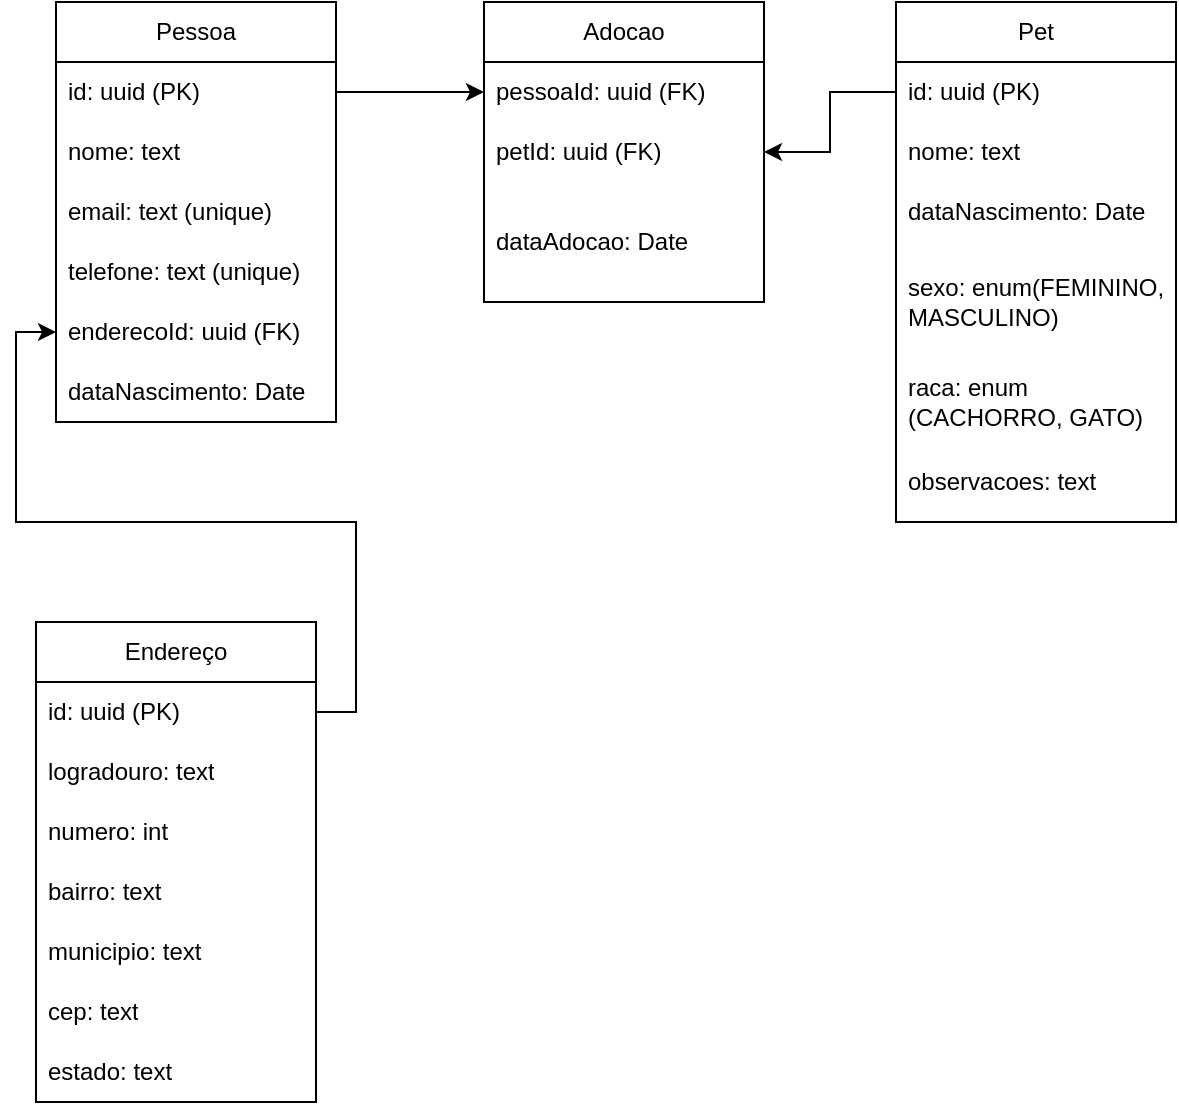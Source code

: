 <mxfile version="28.2.8">
  <diagram name="Página-1" id="h-sMknRXQp6wEhPixP5c">
    <mxGraphModel dx="1426" dy="743" grid="1" gridSize="10" guides="1" tooltips="1" connect="1" arrows="1" fold="1" page="1" pageScale="1" pageWidth="827" pageHeight="1169" math="0" shadow="0">
      <root>
        <mxCell id="0" />
        <mxCell id="1" parent="0" />
        <mxCell id="-e9Q882h0CNC3sqt1gcr-1" value="Pessoa" style="swimlane;fontStyle=0;childLayout=stackLayout;horizontal=1;startSize=30;horizontalStack=0;resizeParent=1;resizeParentMax=0;resizeLast=0;collapsible=1;marginBottom=0;whiteSpace=wrap;html=1;" vertex="1" parent="1">
          <mxGeometry x="60" y="140" width="140" height="210" as="geometry" />
        </mxCell>
        <mxCell id="-e9Q882h0CNC3sqt1gcr-2" value="id: uuid (PK)" style="text;strokeColor=none;fillColor=none;align=left;verticalAlign=middle;spacingLeft=4;spacingRight=4;overflow=hidden;points=[[0,0.5],[1,0.5]];portConstraint=eastwest;rotatable=0;whiteSpace=wrap;html=1;" vertex="1" parent="-e9Q882h0CNC3sqt1gcr-1">
          <mxGeometry y="30" width="140" height="30" as="geometry" />
        </mxCell>
        <mxCell id="-e9Q882h0CNC3sqt1gcr-3" value="nome: text" style="text;strokeColor=none;fillColor=none;align=left;verticalAlign=middle;spacingLeft=4;spacingRight=4;overflow=hidden;points=[[0,0.5],[1,0.5]];portConstraint=eastwest;rotatable=0;whiteSpace=wrap;html=1;" vertex="1" parent="-e9Q882h0CNC3sqt1gcr-1">
          <mxGeometry y="60" width="140" height="30" as="geometry" />
        </mxCell>
        <mxCell id="-e9Q882h0CNC3sqt1gcr-4" value="email: text (unique)" style="text;strokeColor=none;fillColor=none;align=left;verticalAlign=middle;spacingLeft=4;spacingRight=4;overflow=hidden;points=[[0,0.5],[1,0.5]];portConstraint=eastwest;rotatable=0;whiteSpace=wrap;html=1;" vertex="1" parent="-e9Q882h0CNC3sqt1gcr-1">
          <mxGeometry y="90" width="140" height="30" as="geometry" />
        </mxCell>
        <mxCell id="-e9Q882h0CNC3sqt1gcr-5" value="telefone: text (unique)" style="text;strokeColor=none;fillColor=none;align=left;verticalAlign=middle;spacingLeft=4;spacingRight=4;overflow=hidden;points=[[0,0.5],[1,0.5]];portConstraint=eastwest;rotatable=0;whiteSpace=wrap;html=1;" vertex="1" parent="-e9Q882h0CNC3sqt1gcr-1">
          <mxGeometry y="120" width="140" height="30" as="geometry" />
        </mxCell>
        <mxCell id="-e9Q882h0CNC3sqt1gcr-6" value="enderecoId: uuid (FK)" style="text;strokeColor=none;fillColor=none;align=left;verticalAlign=middle;spacingLeft=4;spacingRight=4;overflow=hidden;points=[[0,0.5],[1,0.5]];portConstraint=eastwest;rotatable=0;whiteSpace=wrap;html=1;" vertex="1" parent="-e9Q882h0CNC3sqt1gcr-1">
          <mxGeometry y="150" width="140" height="30" as="geometry" />
        </mxCell>
        <mxCell id="-e9Q882h0CNC3sqt1gcr-23" value="dataNascimento: Date" style="text;strokeColor=none;fillColor=none;align=left;verticalAlign=middle;spacingLeft=4;spacingRight=4;overflow=hidden;points=[[0,0.5],[1,0.5]];portConstraint=eastwest;rotatable=0;whiteSpace=wrap;html=1;" vertex="1" parent="-e9Q882h0CNC3sqt1gcr-1">
          <mxGeometry y="180" width="140" height="30" as="geometry" />
        </mxCell>
        <mxCell id="-e9Q882h0CNC3sqt1gcr-7" value="Endereço" style="swimlane;fontStyle=0;childLayout=stackLayout;horizontal=1;startSize=30;horizontalStack=0;resizeParent=1;resizeParentMax=0;resizeLast=0;collapsible=1;marginBottom=0;whiteSpace=wrap;html=1;" vertex="1" parent="1">
          <mxGeometry x="50" y="450" width="140" height="240" as="geometry" />
        </mxCell>
        <mxCell id="-e9Q882h0CNC3sqt1gcr-8" value="id: uuid (PK)" style="text;strokeColor=none;fillColor=none;align=left;verticalAlign=middle;spacingLeft=4;spacingRight=4;overflow=hidden;points=[[0,0.5],[1,0.5]];portConstraint=eastwest;rotatable=0;whiteSpace=wrap;html=1;" vertex="1" parent="-e9Q882h0CNC3sqt1gcr-7">
          <mxGeometry y="30" width="140" height="30" as="geometry" />
        </mxCell>
        <mxCell id="-e9Q882h0CNC3sqt1gcr-9" value="logradouro: text" style="text;strokeColor=none;fillColor=none;align=left;verticalAlign=middle;spacingLeft=4;spacingRight=4;overflow=hidden;points=[[0,0.5],[1,0.5]];portConstraint=eastwest;rotatable=0;whiteSpace=wrap;html=1;" vertex="1" parent="-e9Q882h0CNC3sqt1gcr-7">
          <mxGeometry y="60" width="140" height="30" as="geometry" />
        </mxCell>
        <mxCell id="-e9Q882h0CNC3sqt1gcr-11" value="numero: int" style="text;strokeColor=none;fillColor=none;align=left;verticalAlign=middle;spacingLeft=4;spacingRight=4;overflow=hidden;points=[[0,0.5],[1,0.5]];portConstraint=eastwest;rotatable=0;whiteSpace=wrap;html=1;" vertex="1" parent="-e9Q882h0CNC3sqt1gcr-7">
          <mxGeometry y="90" width="140" height="30" as="geometry" />
        </mxCell>
        <mxCell id="-e9Q882h0CNC3sqt1gcr-10" value="bairro: text" style="text;strokeColor=none;fillColor=none;align=left;verticalAlign=middle;spacingLeft=4;spacingRight=4;overflow=hidden;points=[[0,0.5],[1,0.5]];portConstraint=eastwest;rotatable=0;whiteSpace=wrap;html=1;" vertex="1" parent="-e9Q882h0CNC3sqt1gcr-7">
          <mxGeometry y="120" width="140" height="30" as="geometry" />
        </mxCell>
        <mxCell id="-e9Q882h0CNC3sqt1gcr-15" value="municipio: text" style="text;strokeColor=none;fillColor=none;align=left;verticalAlign=middle;spacingLeft=4;spacingRight=4;overflow=hidden;points=[[0,0.5],[1,0.5]];portConstraint=eastwest;rotatable=0;whiteSpace=wrap;html=1;" vertex="1" parent="-e9Q882h0CNC3sqt1gcr-7">
          <mxGeometry y="150" width="140" height="30" as="geometry" />
        </mxCell>
        <mxCell id="-e9Q882h0CNC3sqt1gcr-13" value="cep: text" style="text;strokeColor=none;fillColor=none;align=left;verticalAlign=middle;spacingLeft=4;spacingRight=4;overflow=hidden;points=[[0,0.5],[1,0.5]];portConstraint=eastwest;rotatable=0;whiteSpace=wrap;html=1;" vertex="1" parent="-e9Q882h0CNC3sqt1gcr-7">
          <mxGeometry y="180" width="140" height="30" as="geometry" />
        </mxCell>
        <mxCell id="-e9Q882h0CNC3sqt1gcr-14" value="estado: text" style="text;strokeColor=none;fillColor=none;align=left;verticalAlign=middle;spacingLeft=4;spacingRight=4;overflow=hidden;points=[[0,0.5],[1,0.5]];portConstraint=eastwest;rotatable=0;whiteSpace=wrap;html=1;" vertex="1" parent="-e9Q882h0CNC3sqt1gcr-7">
          <mxGeometry y="210" width="140" height="30" as="geometry" />
        </mxCell>
        <mxCell id="-e9Q882h0CNC3sqt1gcr-16" value="Pet" style="swimlane;fontStyle=0;childLayout=stackLayout;horizontal=1;startSize=30;horizontalStack=0;resizeParent=1;resizeParentMax=0;resizeLast=0;collapsible=1;marginBottom=0;whiteSpace=wrap;html=1;" vertex="1" parent="1">
          <mxGeometry x="480" y="140" width="140" height="260" as="geometry" />
        </mxCell>
        <mxCell id="-e9Q882h0CNC3sqt1gcr-17" value="id: uuid (PK)" style="text;strokeColor=none;fillColor=none;align=left;verticalAlign=middle;spacingLeft=4;spacingRight=4;overflow=hidden;points=[[0,0.5],[1,0.5]];portConstraint=eastwest;rotatable=0;whiteSpace=wrap;html=1;" vertex="1" parent="-e9Q882h0CNC3sqt1gcr-16">
          <mxGeometry y="30" width="140" height="30" as="geometry" />
        </mxCell>
        <mxCell id="-e9Q882h0CNC3sqt1gcr-18" value="nome: text" style="text;strokeColor=none;fillColor=none;align=left;verticalAlign=middle;spacingLeft=4;spacingRight=4;overflow=hidden;points=[[0,0.5],[1,0.5]];portConstraint=eastwest;rotatable=0;whiteSpace=wrap;html=1;" vertex="1" parent="-e9Q882h0CNC3sqt1gcr-16">
          <mxGeometry y="60" width="140" height="30" as="geometry" />
        </mxCell>
        <mxCell id="-e9Q882h0CNC3sqt1gcr-32" value="dataNascimento: Date" style="text;strokeColor=none;fillColor=none;align=left;verticalAlign=middle;spacingLeft=4;spacingRight=4;overflow=hidden;points=[[0,0.5],[1,0.5]];portConstraint=eastwest;rotatable=0;whiteSpace=wrap;html=1;" vertex="1" parent="-e9Q882h0CNC3sqt1gcr-16">
          <mxGeometry y="90" width="140" height="30" as="geometry" />
        </mxCell>
        <mxCell id="-e9Q882h0CNC3sqt1gcr-20" value="sexo: enum(FEMININO, MASCULINO)" style="text;strokeColor=none;fillColor=none;align=left;verticalAlign=middle;spacingLeft=4;spacingRight=4;overflow=hidden;points=[[0,0.5],[1,0.5]];portConstraint=eastwest;rotatable=0;whiteSpace=wrap;html=1;" vertex="1" parent="-e9Q882h0CNC3sqt1gcr-16">
          <mxGeometry y="120" width="140" height="60" as="geometry" />
        </mxCell>
        <mxCell id="-e9Q882h0CNC3sqt1gcr-24" value="raca: enum (CACHORRO, GATO)" style="text;strokeColor=none;fillColor=none;align=left;verticalAlign=middle;spacingLeft=4;spacingRight=4;overflow=hidden;points=[[0,0.5],[1,0.5]];portConstraint=eastwest;rotatable=0;whiteSpace=wrap;html=1;" vertex="1" parent="-e9Q882h0CNC3sqt1gcr-16">
          <mxGeometry y="180" width="140" height="40" as="geometry" />
        </mxCell>
        <mxCell id="-e9Q882h0CNC3sqt1gcr-25" value="observacoes: text" style="text;strokeColor=none;fillColor=none;align=left;verticalAlign=middle;spacingLeft=4;spacingRight=4;overflow=hidden;points=[[0,0.5],[1,0.5]];portConstraint=eastwest;rotatable=0;whiteSpace=wrap;html=1;" vertex="1" parent="-e9Q882h0CNC3sqt1gcr-16">
          <mxGeometry y="220" width="140" height="40" as="geometry" />
        </mxCell>
        <mxCell id="-e9Q882h0CNC3sqt1gcr-26" value="Adocao" style="swimlane;fontStyle=0;childLayout=stackLayout;horizontal=1;startSize=30;horizontalStack=0;resizeParent=1;resizeParentMax=0;resizeLast=0;collapsible=1;marginBottom=0;whiteSpace=wrap;html=1;" vertex="1" parent="1">
          <mxGeometry x="274" y="140" width="140" height="150" as="geometry" />
        </mxCell>
        <mxCell id="-e9Q882h0CNC3sqt1gcr-27" value="pessoaId: uuid (FK)" style="text;strokeColor=none;fillColor=none;align=left;verticalAlign=middle;spacingLeft=4;spacingRight=4;overflow=hidden;points=[[0,0.5],[1,0.5]];portConstraint=eastwest;rotatable=0;whiteSpace=wrap;html=1;" vertex="1" parent="-e9Q882h0CNC3sqt1gcr-26">
          <mxGeometry y="30" width="140" height="30" as="geometry" />
        </mxCell>
        <mxCell id="-e9Q882h0CNC3sqt1gcr-28" value="petId: uuid (FK)" style="text;strokeColor=none;fillColor=none;align=left;verticalAlign=middle;spacingLeft=4;spacingRight=4;overflow=hidden;points=[[0,0.5],[1,0.5]];portConstraint=eastwest;rotatable=0;whiteSpace=wrap;html=1;" vertex="1" parent="-e9Q882h0CNC3sqt1gcr-26">
          <mxGeometry y="60" width="140" height="30" as="geometry" />
        </mxCell>
        <mxCell id="-e9Q882h0CNC3sqt1gcr-29" value="dataAdocao: Date" style="text;strokeColor=none;fillColor=none;align=left;verticalAlign=middle;spacingLeft=4;spacingRight=4;overflow=hidden;points=[[0,0.5],[1,0.5]];portConstraint=eastwest;rotatable=0;whiteSpace=wrap;html=1;" vertex="1" parent="-e9Q882h0CNC3sqt1gcr-26">
          <mxGeometry y="90" width="140" height="60" as="geometry" />
        </mxCell>
        <mxCell id="-e9Q882h0CNC3sqt1gcr-33" style="edgeStyle=orthogonalEdgeStyle;rounded=0;orthogonalLoop=1;jettySize=auto;html=1;entryX=0;entryY=0.5;entryDx=0;entryDy=0;" edge="1" parent="1" source="-e9Q882h0CNC3sqt1gcr-2" target="-e9Q882h0CNC3sqt1gcr-27">
          <mxGeometry relative="1" as="geometry" />
        </mxCell>
        <mxCell id="-e9Q882h0CNC3sqt1gcr-35" style="edgeStyle=orthogonalEdgeStyle;rounded=0;orthogonalLoop=1;jettySize=auto;html=1;" edge="1" parent="1" source="-e9Q882h0CNC3sqt1gcr-17" target="-e9Q882h0CNC3sqt1gcr-28">
          <mxGeometry relative="1" as="geometry" />
        </mxCell>
        <mxCell id="-e9Q882h0CNC3sqt1gcr-37" style="edgeStyle=orthogonalEdgeStyle;rounded=0;orthogonalLoop=1;jettySize=auto;html=1;entryX=0;entryY=0.5;entryDx=0;entryDy=0;" edge="1" parent="1" source="-e9Q882h0CNC3sqt1gcr-8" target="-e9Q882h0CNC3sqt1gcr-6">
          <mxGeometry relative="1" as="geometry" />
        </mxCell>
      </root>
    </mxGraphModel>
  </diagram>
</mxfile>
